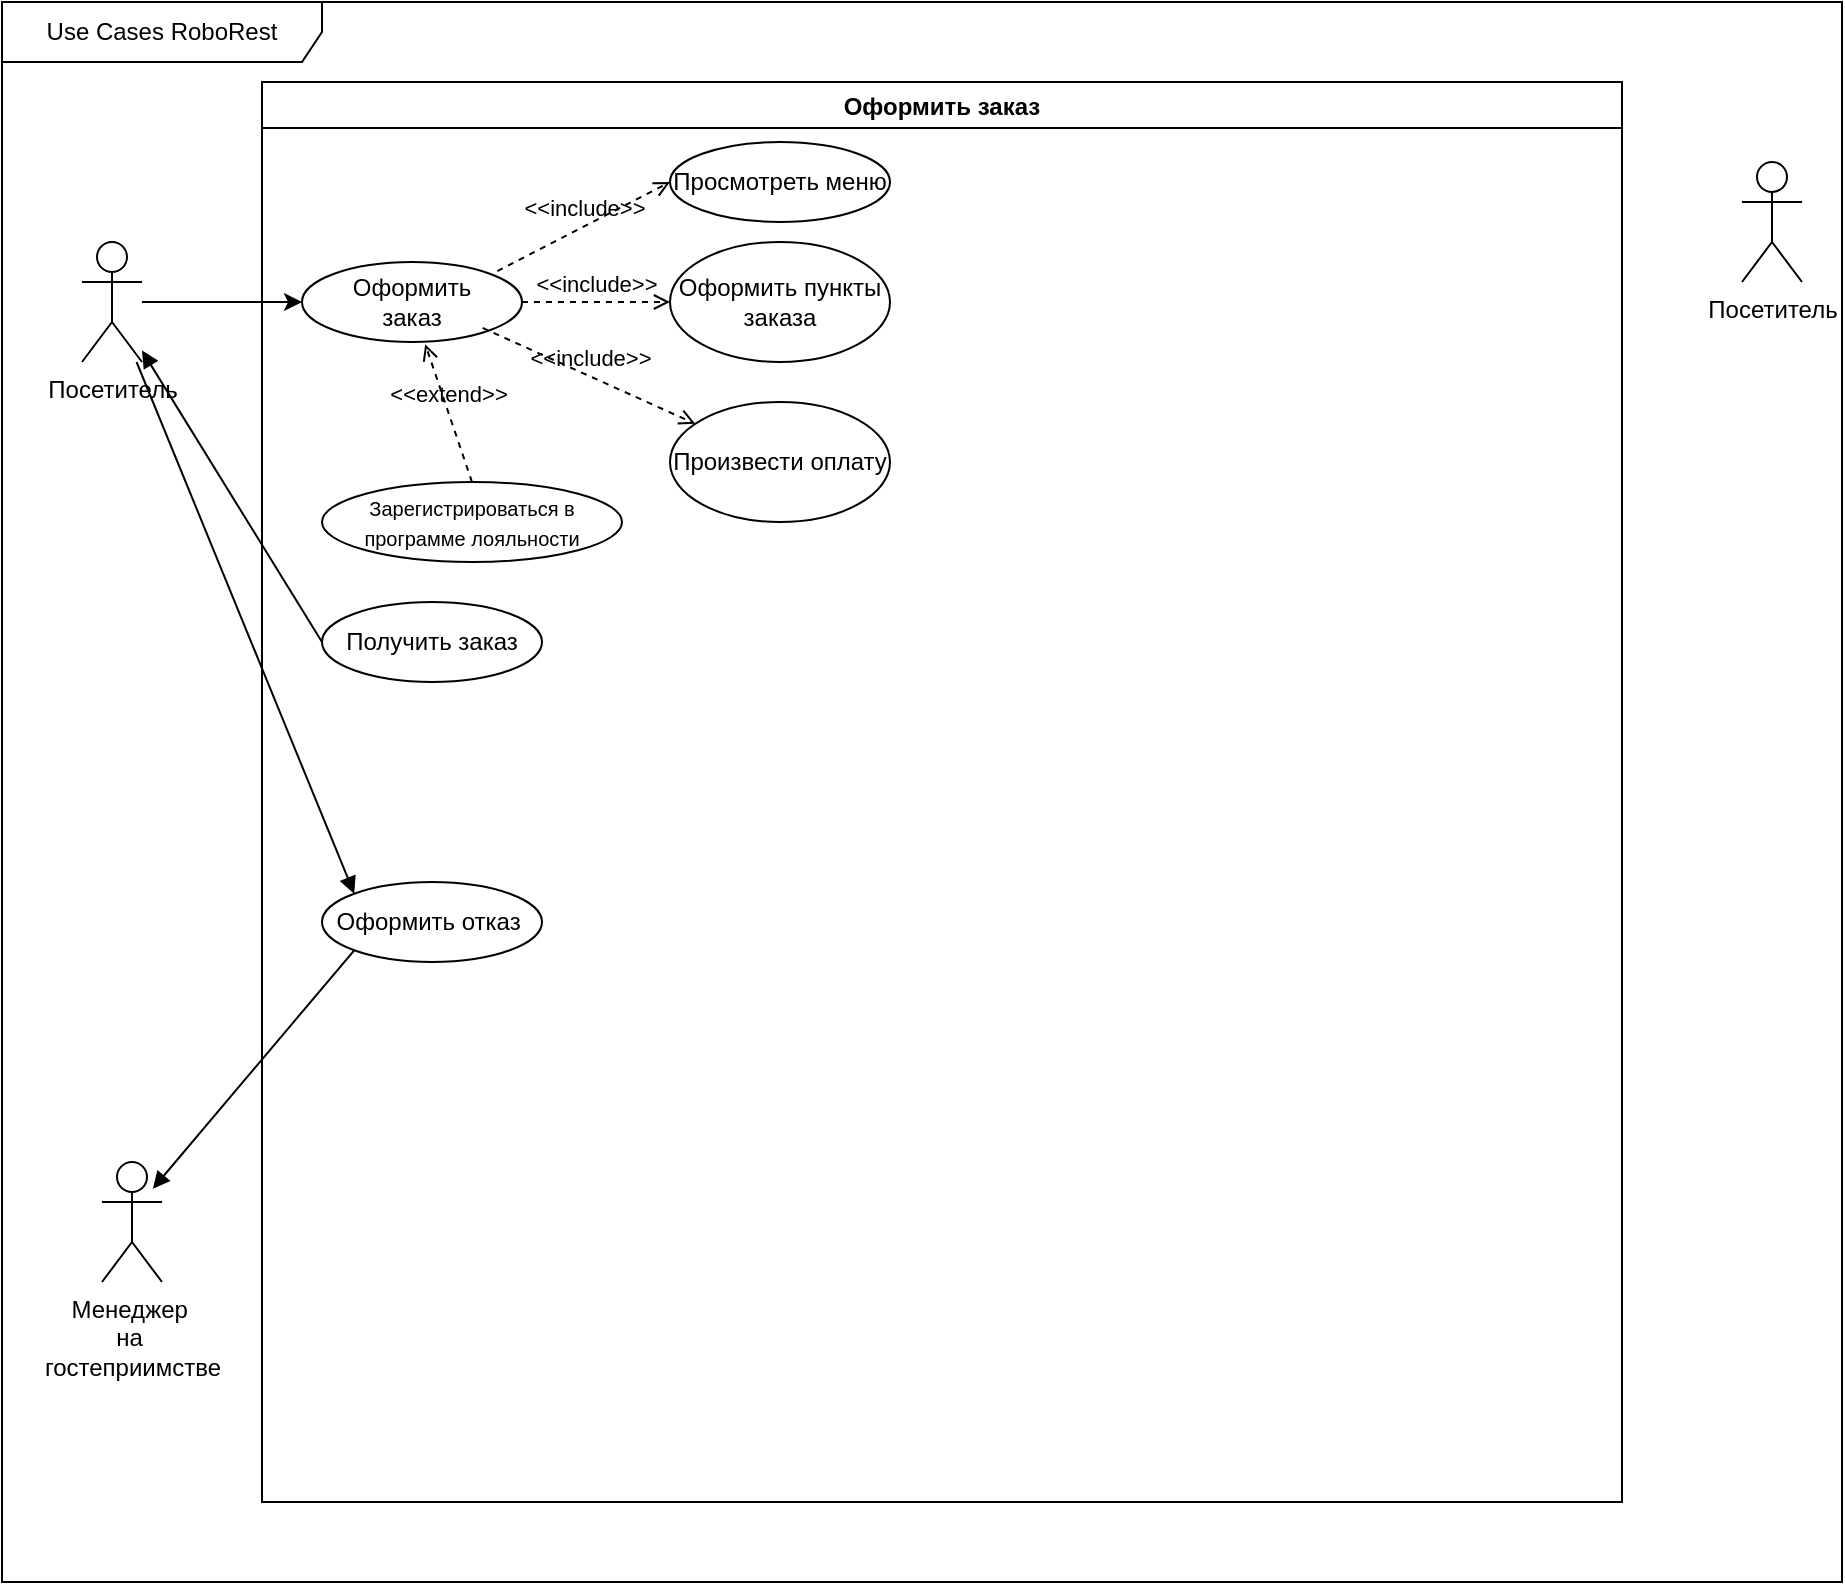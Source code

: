 <mxfile version="24.7.17">
  <diagram name="Страница — 1" id="IxeDueFCB6zEFLlg2crT">
    <mxGraphModel dx="2154" dy="710" grid="1" gridSize="10" guides="1" tooltips="1" connect="1" arrows="1" fold="1" page="1" pageScale="1" pageWidth="827" pageHeight="1169" math="0" shadow="0">
      <root>
        <mxCell id="0" />
        <mxCell id="1" parent="0" />
        <mxCell id="hCKLv3JylPeoi-WXNe4o-3" value="Use Cases RoboRest" style="shape=umlFrame;whiteSpace=wrap;html=1;pointerEvents=0;recursiveResize=0;container=1;collapsible=0;width=160;" vertex="1" parent="1">
          <mxGeometry x="-10" y="30" width="920" height="790" as="geometry" />
        </mxCell>
        <mxCell id="hCKLv3JylPeoi-WXNe4o-23" value="" style="edgeStyle=orthogonalEdgeStyle;rounded=0;orthogonalLoop=1;jettySize=auto;html=1;" edge="1" parent="hCKLv3JylPeoi-WXNe4o-3" source="hCKLv3JylPeoi-WXNe4o-1" target="hCKLv3JylPeoi-WXNe4o-21">
          <mxGeometry relative="1" as="geometry" />
        </mxCell>
        <mxCell id="hCKLv3JylPeoi-WXNe4o-1" value="Посетитель&lt;div&gt;&lt;br&gt;&lt;/div&gt;" style="shape=umlActor;verticalLabelPosition=bottom;verticalAlign=top;html=1;outlineConnect=0;" vertex="1" parent="hCKLv3JylPeoi-WXNe4o-3">
          <mxGeometry x="40" y="120" width="30" height="60" as="geometry" />
        </mxCell>
        <mxCell id="hCKLv3JylPeoi-WXNe4o-19" value="Оформить заказ" style="swimlane;startSize=23;" vertex="1" parent="hCKLv3JylPeoi-WXNe4o-3">
          <mxGeometry x="130" y="40" width="680" height="710" as="geometry">
            <mxRectangle x="390" y="90" width="90" height="30" as="alternateBounds" />
          </mxGeometry>
        </mxCell>
        <mxCell id="hCKLv3JylPeoi-WXNe4o-21" value="Оформить &lt;br&gt;заказ" style="ellipse;whiteSpace=wrap;html=1;" vertex="1" parent="hCKLv3JylPeoi-WXNe4o-19">
          <mxGeometry x="20" y="90" width="110" height="40" as="geometry" />
        </mxCell>
        <mxCell id="hCKLv3JylPeoi-WXNe4o-24" value="&amp;lt;&amp;lt;include&amp;gt;&amp;gt;" style="html=1;verticalAlign=bottom;labelBackgroundColor=none;endArrow=open;endFill=0;dashed=1;rounded=0;entryX=0;entryY=0.5;entryDx=0;entryDy=0;exitX=0.888;exitY=0.113;exitDx=0;exitDy=0;exitPerimeter=0;" edge="1" parent="hCKLv3JylPeoi-WXNe4o-19" source="hCKLv3JylPeoi-WXNe4o-21" target="hCKLv3JylPeoi-WXNe4o-25">
          <mxGeometry width="160" relative="1" as="geometry">
            <mxPoint x="130" y="109.5" as="sourcePoint" />
            <mxPoint x="290" y="109.5" as="targetPoint" />
          </mxGeometry>
        </mxCell>
        <mxCell id="hCKLv3JylPeoi-WXNe4o-25" value="Просмотреть меню" style="ellipse;whiteSpace=wrap;html=1;" vertex="1" parent="hCKLv3JylPeoi-WXNe4o-19">
          <mxGeometry x="204" y="30" width="110" height="40" as="geometry" />
        </mxCell>
        <mxCell id="hCKLv3JylPeoi-WXNe4o-26" value="Оформить пункты заказа" style="ellipse;whiteSpace=wrap;html=1;" vertex="1" parent="hCKLv3JylPeoi-WXNe4o-19">
          <mxGeometry x="204" y="80" width="110" height="60" as="geometry" />
        </mxCell>
        <mxCell id="hCKLv3JylPeoi-WXNe4o-28" value="&amp;lt;&amp;lt;include&amp;gt;&amp;gt;" style="html=1;verticalAlign=bottom;labelBackgroundColor=none;endArrow=open;endFill=0;dashed=1;rounded=0;entryX=0;entryY=0.5;entryDx=0;entryDy=0;exitX=1;exitY=0.5;exitDx=0;exitDy=0;" edge="1" parent="hCKLv3JylPeoi-WXNe4o-19" source="hCKLv3JylPeoi-WXNe4o-21" target="hCKLv3JylPeoi-WXNe4o-26">
          <mxGeometry width="160" relative="1" as="geometry">
            <mxPoint x="140" y="110" as="sourcePoint" />
            <mxPoint x="280" y="109.5" as="targetPoint" />
          </mxGeometry>
        </mxCell>
        <mxCell id="hCKLv3JylPeoi-WXNe4o-29" value="Произвести оплату" style="ellipse;whiteSpace=wrap;html=1;" vertex="1" parent="hCKLv3JylPeoi-WXNe4o-19">
          <mxGeometry x="204" y="160" width="110" height="60" as="geometry" />
        </mxCell>
        <mxCell id="hCKLv3JylPeoi-WXNe4o-30" value="&amp;lt;&amp;lt;include&amp;gt;&amp;gt;" style="html=1;verticalAlign=bottom;labelBackgroundColor=none;endArrow=open;endFill=0;dashed=1;rounded=0;exitX=0.821;exitY=0.824;exitDx=0;exitDy=0;exitPerimeter=0;" edge="1" parent="hCKLv3JylPeoi-WXNe4o-19" source="hCKLv3JylPeoi-WXNe4o-21" target="hCKLv3JylPeoi-WXNe4o-29">
          <mxGeometry width="160" relative="1" as="geometry">
            <mxPoint x="110" y="130" as="sourcePoint" />
            <mxPoint x="184" y="130" as="targetPoint" />
          </mxGeometry>
        </mxCell>
        <mxCell id="hCKLv3JylPeoi-WXNe4o-31" value="&lt;font style=&quot;font-size: 10px;&quot;&gt;Зарегистрироваться в программе лояльности&lt;/font&gt;" style="ellipse;whiteSpace=wrap;html=1;" vertex="1" parent="hCKLv3JylPeoi-WXNe4o-19">
          <mxGeometry x="30" y="200" width="150" height="40" as="geometry" />
        </mxCell>
        <mxCell id="hCKLv3JylPeoi-WXNe4o-32" value="&amp;lt;&amp;lt;extend&amp;gt;&amp;gt;" style="html=1;verticalAlign=bottom;labelBackgroundColor=none;endArrow=open;endFill=0;dashed=1;rounded=0;entryX=0.56;entryY=1.027;entryDx=0;entryDy=0;entryPerimeter=0;exitX=0.5;exitY=0;exitDx=0;exitDy=0;" edge="1" parent="hCKLv3JylPeoi-WXNe4o-19" source="hCKLv3JylPeoi-WXNe4o-31" target="hCKLv3JylPeoi-WXNe4o-21">
          <mxGeometry width="160" relative="1" as="geometry">
            <mxPoint x="80" y="200" as="sourcePoint" />
            <mxPoint x="240" y="200" as="targetPoint" />
          </mxGeometry>
        </mxCell>
        <mxCell id="hCKLv3JylPeoi-WXNe4o-34" value="Получить заказ" style="ellipse;whiteSpace=wrap;html=1;" vertex="1" parent="hCKLv3JylPeoi-WXNe4o-19">
          <mxGeometry x="30" y="260" width="110" height="40" as="geometry" />
        </mxCell>
        <mxCell id="hCKLv3JylPeoi-WXNe4o-42" value="Оформить отказ&amp;nbsp;" style="ellipse;whiteSpace=wrap;html=1;" vertex="1" parent="hCKLv3JylPeoi-WXNe4o-19">
          <mxGeometry x="30" y="400" width="110" height="40" as="geometry" />
        </mxCell>
        <mxCell id="hCKLv3JylPeoi-WXNe4o-38" value="" style="html=1;verticalAlign=bottom;labelBackgroundColor=none;endArrow=block;endFill=1;rounded=0;exitX=0;exitY=0.5;exitDx=0;exitDy=0;" edge="1" parent="hCKLv3JylPeoi-WXNe4o-3" source="hCKLv3JylPeoi-WXNe4o-34" target="hCKLv3JylPeoi-WXNe4o-1">
          <mxGeometry width="160" relative="1" as="geometry">
            <mxPoint x="240" y="280" as="sourcePoint" />
            <mxPoint x="400" y="280" as="targetPoint" />
          </mxGeometry>
        </mxCell>
        <mxCell id="hCKLv3JylPeoi-WXNe4o-39" value="Посетитель&lt;div&gt;&lt;br&gt;&lt;/div&gt;" style="shape=umlActor;verticalLabelPosition=bottom;verticalAlign=top;html=1;outlineConnect=0;" vertex="1" parent="hCKLv3JylPeoi-WXNe4o-3">
          <mxGeometry x="870" y="80" width="30" height="60" as="geometry" />
        </mxCell>
        <mxCell id="hCKLv3JylPeoi-WXNe4o-40" value="Менеджер&amp;nbsp;&lt;br&gt;на&amp;nbsp;&lt;br&gt;гостеприимстве&lt;div&gt;&lt;br&gt;&lt;/div&gt;" style="shape=umlActor;verticalLabelPosition=bottom;verticalAlign=top;html=1;outlineConnect=0;" vertex="1" parent="hCKLv3JylPeoi-WXNe4o-3">
          <mxGeometry x="50" y="580" width="30" height="60" as="geometry" />
        </mxCell>
        <mxCell id="hCKLv3JylPeoi-WXNe4o-44" value="" style="html=1;verticalAlign=bottom;labelBackgroundColor=none;endArrow=block;endFill=1;rounded=0;entryX=0;entryY=0;entryDx=0;entryDy=0;" edge="1" parent="hCKLv3JylPeoi-WXNe4o-3" source="hCKLv3JylPeoi-WXNe4o-1" target="hCKLv3JylPeoi-WXNe4o-42">
          <mxGeometry width="160" relative="1" as="geometry">
            <mxPoint x="340" y="360" as="sourcePoint" />
            <mxPoint x="500" y="360" as="targetPoint" />
          </mxGeometry>
        </mxCell>
        <mxCell id="hCKLv3JylPeoi-WXNe4o-45" value="" style="html=1;verticalAlign=bottom;labelBackgroundColor=none;endArrow=block;endFill=1;rounded=0;exitX=0;exitY=1;exitDx=0;exitDy=0;entryX=0.848;entryY=0.222;entryDx=0;entryDy=0;entryPerimeter=0;" edge="1" parent="hCKLv3JylPeoi-WXNe4o-3" source="hCKLv3JylPeoi-WXNe4o-42" target="hCKLv3JylPeoi-WXNe4o-40">
          <mxGeometry width="160" relative="1" as="geometry">
            <mxPoint x="340" y="440" as="sourcePoint" />
            <mxPoint x="500" y="440" as="targetPoint" />
          </mxGeometry>
        </mxCell>
      </root>
    </mxGraphModel>
  </diagram>
</mxfile>
